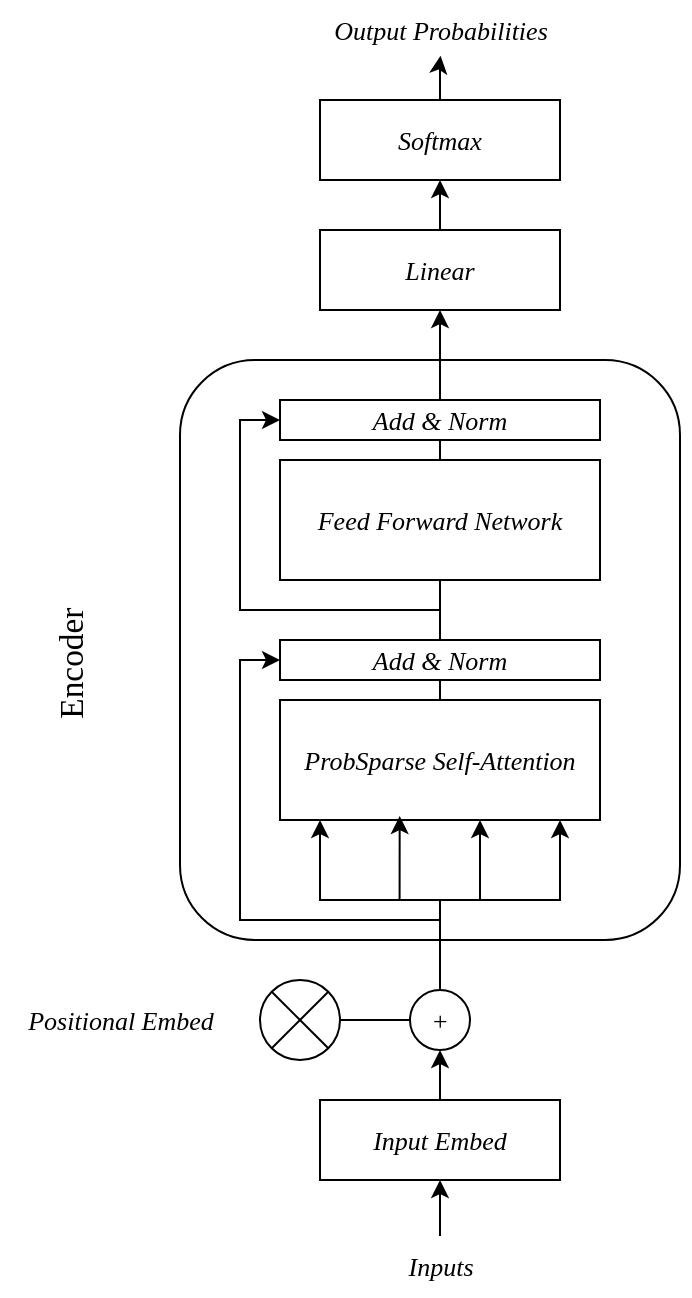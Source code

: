 <mxfile version="27.0.6">
  <diagram name="Page-1" id="4UEkbrSL8f6w_j0KNFGy">
    <mxGraphModel dx="465" dy="300" grid="1" gridSize="10" guides="1" tooltips="1" connect="1" arrows="1" fold="1" page="1" pageScale="1" pageWidth="500" pageHeight="800" math="0" shadow="0">
      <root>
        <mxCell id="0" />
        <mxCell id="1" parent="0" />
        <mxCell id="VskwfM5Gs-4LRGzWmn-J-1" value="&lt;div&gt;&lt;br/&gt;&lt;/div&gt;" style="rounded=1;whiteSpace=wrap;html=1;fillColor=none;fontFamily=Times New Roman;fontSize=13;fontStyle=2" vertex="1" parent="1">
          <mxGeometry x="130" y="320" width="250" height="290" as="geometry" />
        </mxCell>
        <mxCell id="VskwfM5Gs-4LRGzWmn-J-14" style="edgeStyle=orthogonalEdgeStyle;rounded=0;orthogonalLoop=1;jettySize=auto;html=1;entryX=0.5;entryY=1;entryDx=0;entryDy=0;fontStyle=2" edge="1" parent="1" source="VskwfM5Gs-4LRGzWmn-J-2" target="VskwfM5Gs-4LRGzWmn-J-7">
          <mxGeometry relative="1" as="geometry" />
        </mxCell>
        <mxCell id="VskwfM5Gs-4LRGzWmn-J-2" value="&lt;span&gt;Input Embed&lt;/span&gt;" style="rounded=0;whiteSpace=wrap;html=1;fontFamily=Times New Roman;fontSize=13;fontStyle=2" vertex="1" parent="1">
          <mxGeometry x="200" y="690" width="120" height="40" as="geometry" />
        </mxCell>
        <mxCell id="VskwfM5Gs-4LRGzWmn-J-4" value="" style="verticalLabelPosition=bottom;verticalAlign=top;html=1;shape=mxgraph.flowchart.or;fontFamily=Times New Roman;fontSize=13;fontStyle=2" vertex="1" parent="1">
          <mxGeometry x="170" y="630" width="40" height="40" as="geometry" />
        </mxCell>
        <mxCell id="VskwfM5Gs-4LRGzWmn-J-36" style="edgeStyle=orthogonalEdgeStyle;rounded=0;orthogonalLoop=1;jettySize=auto;html=1;entryX=0.5;entryY=1;entryDx=0;entryDy=0;fontStyle=2" edge="1" parent="1" source="VskwfM5Gs-4LRGzWmn-J-5" target="VskwfM5Gs-4LRGzWmn-J-41">
          <mxGeometry relative="1" as="geometry" />
        </mxCell>
        <mxCell id="VskwfM5Gs-4LRGzWmn-J-5" value="ProbSparse Self-Attention" style="rounded=1;whiteSpace=wrap;html=1;arcSize=0;fontFamily=Times New Roman;fontSize=13;fontStyle=2" vertex="1" parent="1">
          <mxGeometry x="180" y="490" width="160" height="60" as="geometry" />
        </mxCell>
        <mxCell id="VskwfM5Gs-4LRGzWmn-J-22" style="edgeStyle=orthogonalEdgeStyle;rounded=0;orthogonalLoop=1;jettySize=auto;html=1;entryX=0.374;entryY=0.967;entryDx=0;entryDy=0;entryPerimeter=0;fontStyle=2" edge="1" parent="1" source="VskwfM5Gs-4LRGzWmn-J-7" target="VskwfM5Gs-4LRGzWmn-J-5">
          <mxGeometry relative="1" as="geometry">
            <Array as="points">
              <mxPoint x="260" y="590" />
              <mxPoint x="240" y="590" />
            </Array>
          </mxGeometry>
        </mxCell>
        <mxCell id="VskwfM5Gs-4LRGzWmn-J-7" value="&lt;font&gt;+&lt;/font&gt;" style="ellipse;whiteSpace=wrap;html=1;aspect=fixed;fontFamily=Times New Roman;fontSize=13;fontStyle=2" vertex="1" parent="1">
          <mxGeometry x="245" y="635" width="30" height="30" as="geometry" />
        </mxCell>
        <mxCell id="VskwfM5Gs-4LRGzWmn-J-8" value="&lt;span&gt;Add &amp;amp; Norm&lt;/span&gt;" style="rounded=1;whiteSpace=wrap;html=1;arcSize=0;fontFamily=Times New Roman;fontSize=13;fontStyle=2" vertex="1" parent="1">
          <mxGeometry x="180" y="460" width="160" height="20" as="geometry" />
        </mxCell>
        <mxCell id="VskwfM5Gs-4LRGzWmn-J-9" value="&lt;span&gt;Feed Forward Network&lt;/span&gt;" style="rounded=1;whiteSpace=wrap;html=1;arcSize=0;fontFamily=Times New Roman;fontSize=13;fontStyle=2" vertex="1" parent="1">
          <mxGeometry x="180" y="370" width="160" height="60" as="geometry" />
        </mxCell>
        <mxCell id="VskwfM5Gs-4LRGzWmn-J-11" value="&lt;span&gt;Positional Embed&lt;/span&gt;" style="text;html=1;align=center;verticalAlign=middle;resizable=0;points=[];autosize=1;strokeColor=none;fillColor=none;fontFamily=Times New Roman;fontSize=13;fontStyle=2" vertex="1" parent="1">
          <mxGeometry x="40" y="635" width="120" height="30" as="geometry" />
        </mxCell>
        <mxCell id="VskwfM5Gs-4LRGzWmn-J-13" style="edgeStyle=orthogonalEdgeStyle;rounded=0;orthogonalLoop=1;jettySize=auto;html=1;entryX=0.5;entryY=1;entryDx=0;entryDy=0;fontStyle=2" edge="1" parent="1" source="VskwfM5Gs-4LRGzWmn-J-12" target="VskwfM5Gs-4LRGzWmn-J-2">
          <mxGeometry relative="1" as="geometry" />
        </mxCell>
        <mxCell id="VskwfM5Gs-4LRGzWmn-J-12" value="&lt;span&gt;Inputs&lt;/span&gt;" style="text;html=1;align=center;verticalAlign=middle;resizable=0;points=[];autosize=1;strokeColor=none;fillColor=none;fontSize=13;fontFamily=Times New Roman;fontStyle=2" vertex="1" parent="1">
          <mxGeometry x="230" y="758" width="60" height="30" as="geometry" />
        </mxCell>
        <mxCell id="VskwfM5Gs-4LRGzWmn-J-15" value="" style="endArrow=none;html=1;rounded=0;exitX=1;exitY=0.5;exitDx=0;exitDy=0;exitPerimeter=0;entryX=0;entryY=0.5;entryDx=0;entryDy=0;fontStyle=2" edge="1" parent="1" source="VskwfM5Gs-4LRGzWmn-J-4" target="VskwfM5Gs-4LRGzWmn-J-7">
          <mxGeometry width="50" height="50" relative="1" as="geometry">
            <mxPoint x="210" y="640" as="sourcePoint" />
            <mxPoint x="260" y="590" as="targetPoint" />
          </mxGeometry>
        </mxCell>
        <mxCell id="VskwfM5Gs-4LRGzWmn-J-20" value="" style="ellipse;whiteSpace=wrap;html=1;align=center;aspect=fixed;fillColor=none;strokeColor=none;resizable=0;perimeter=centerPerimeter;rotatable=0;allowArrows=0;points=[];outlineConnect=1;fontStyle=2" vertex="1" parent="1">
          <mxGeometry x="375" y="550" width="10" height="10" as="geometry" />
        </mxCell>
        <mxCell id="VskwfM5Gs-4LRGzWmn-J-28" style="edgeStyle=orthogonalEdgeStyle;rounded=0;orthogonalLoop=1;jettySize=auto;html=1;entryX=0;entryY=0.5;entryDx=0;entryDy=0;fontStyle=2" edge="1" parent="1" target="VskwfM5Gs-4LRGzWmn-J-8">
          <mxGeometry relative="1" as="geometry">
            <mxPoint x="260" y="600" as="sourcePoint" />
            <Array as="points">
              <mxPoint x="160" y="600" />
              <mxPoint x="160" y="470" />
            </Array>
          </mxGeometry>
        </mxCell>
        <mxCell id="VskwfM5Gs-4LRGzWmn-J-31" style="edgeStyle=orthogonalEdgeStyle;rounded=0;orthogonalLoop=1;jettySize=auto;html=1;fontStyle=2" edge="1" parent="1">
          <mxGeometry relative="1" as="geometry">
            <mxPoint x="260" y="590" as="sourcePoint" />
            <mxPoint x="200" y="550" as="targetPoint" />
            <Array as="points">
              <mxPoint x="260" y="590" />
              <mxPoint x="200" y="590" />
            </Array>
          </mxGeometry>
        </mxCell>
        <mxCell id="VskwfM5Gs-4LRGzWmn-J-34" style="edgeStyle=orthogonalEdgeStyle;rounded=0;orthogonalLoop=1;jettySize=auto;html=1;fontStyle=2" edge="1" parent="1">
          <mxGeometry relative="1" as="geometry">
            <mxPoint x="260" y="590" as="sourcePoint" />
            <mxPoint x="280" y="550" as="targetPoint" />
            <Array as="points">
              <mxPoint x="260" y="590" />
              <mxPoint x="280" y="590" />
            </Array>
          </mxGeometry>
        </mxCell>
        <mxCell id="VskwfM5Gs-4LRGzWmn-J-35" value="&lt;span&gt;Add &amp;amp; Norm&lt;/span&gt;" style="rounded=1;whiteSpace=wrap;html=1;arcSize=0;fontFamily=Times New Roman;fontSize=13;fontStyle=2" vertex="1" parent="1">
          <mxGeometry x="180" y="340" width="160" height="20" as="geometry" />
        </mxCell>
        <mxCell id="VskwfM5Gs-4LRGzWmn-J-38" style="edgeStyle=orthogonalEdgeStyle;rounded=0;orthogonalLoop=1;jettySize=auto;html=1;entryX=0;entryY=0.5;entryDx=0;entryDy=0;fontStyle=2" edge="1" parent="1" target="VskwfM5Gs-4LRGzWmn-J-35">
          <mxGeometry relative="1" as="geometry">
            <mxPoint x="260" y="445" as="sourcePoint" />
            <Array as="points">
              <mxPoint x="160" y="445" />
              <mxPoint x="160" y="350" />
            </Array>
          </mxGeometry>
        </mxCell>
        <mxCell id="VskwfM5Gs-4LRGzWmn-J-45" style="edgeStyle=orthogonalEdgeStyle;rounded=0;orthogonalLoop=1;jettySize=auto;html=1;entryX=0.5;entryY=1;entryDx=0;entryDy=0;fontStyle=2" edge="1" parent="1" source="VskwfM5Gs-4LRGzWmn-J-41" target="VskwfM5Gs-4LRGzWmn-J-43">
          <mxGeometry relative="1" as="geometry" />
        </mxCell>
        <mxCell id="VskwfM5Gs-4LRGzWmn-J-41" value="&lt;span&gt;Linear&lt;/span&gt;" style="rounded=0;whiteSpace=wrap;html=1;fontFamily=Times New Roman;fontSize=13;fontStyle=2" vertex="1" parent="1">
          <mxGeometry x="200" y="255" width="120" height="40" as="geometry" />
        </mxCell>
        <mxCell id="VskwfM5Gs-4LRGzWmn-J-43" value="&lt;span&gt;Softmax&lt;/span&gt;" style="rounded=0;whiteSpace=wrap;html=1;fontFamily=Times New Roman;fontSize=13;fontStyle=2" vertex="1" parent="1">
          <mxGeometry x="200" y="190" width="120" height="40" as="geometry" />
        </mxCell>
        <mxCell id="VskwfM5Gs-4LRGzWmn-J-44" value="&lt;span&gt;Output Probabilities&lt;/span&gt;" style="text;html=1;align=center;verticalAlign=middle;resizable=0;points=[];autosize=1;strokeColor=none;fillColor=none;fontSize=13;fontFamily=Times New Roman;fontStyle=2" vertex="1" parent="1">
          <mxGeometry x="195" y="140" width="130" height="30" as="geometry" />
        </mxCell>
        <mxCell id="VskwfM5Gs-4LRGzWmn-J-46" style="edgeStyle=orthogonalEdgeStyle;rounded=0;orthogonalLoop=1;jettySize=auto;html=1;entryX=0.502;entryY=0.929;entryDx=0;entryDy=0;entryPerimeter=0;fontStyle=2" edge="1" parent="1" source="VskwfM5Gs-4LRGzWmn-J-43" target="VskwfM5Gs-4LRGzWmn-J-44">
          <mxGeometry relative="1" as="geometry" />
        </mxCell>
        <mxCell id="VskwfM5Gs-4LRGzWmn-J-47" style="edgeStyle=orthogonalEdgeStyle;rounded=0;orthogonalLoop=1;jettySize=auto;html=1;entryX=0.643;entryY=0.793;entryDx=0;entryDy=0;entryPerimeter=0;fontStyle=2" edge="1" parent="1">
          <mxGeometry relative="1" as="geometry">
            <mxPoint x="280" y="585.005" as="sourcePoint" />
            <mxPoint x="320" y="550" as="targetPoint" />
            <Array as="points">
              <mxPoint x="280" y="590" />
              <mxPoint x="320" y="590" />
            </Array>
          </mxGeometry>
        </mxCell>
        <mxCell id="VskwfM5Gs-4LRGzWmn-J-48" value="&lt;font style=&quot;font-size: 20px;&quot; face=&quot;Times New Roman&quot;&gt;&lt;sup&gt;Encoder&amp;nbsp;&lt;/sup&gt;&lt;/font&gt;" style="text;html=1;align=center;verticalAlign=middle;resizable=0;points=[];autosize=1;strokeColor=none;fillColor=none;rotation=-90;" vertex="1" parent="1">
          <mxGeometry x="40" y="450" width="80" height="40" as="geometry" />
        </mxCell>
      </root>
    </mxGraphModel>
  </diagram>
</mxfile>
